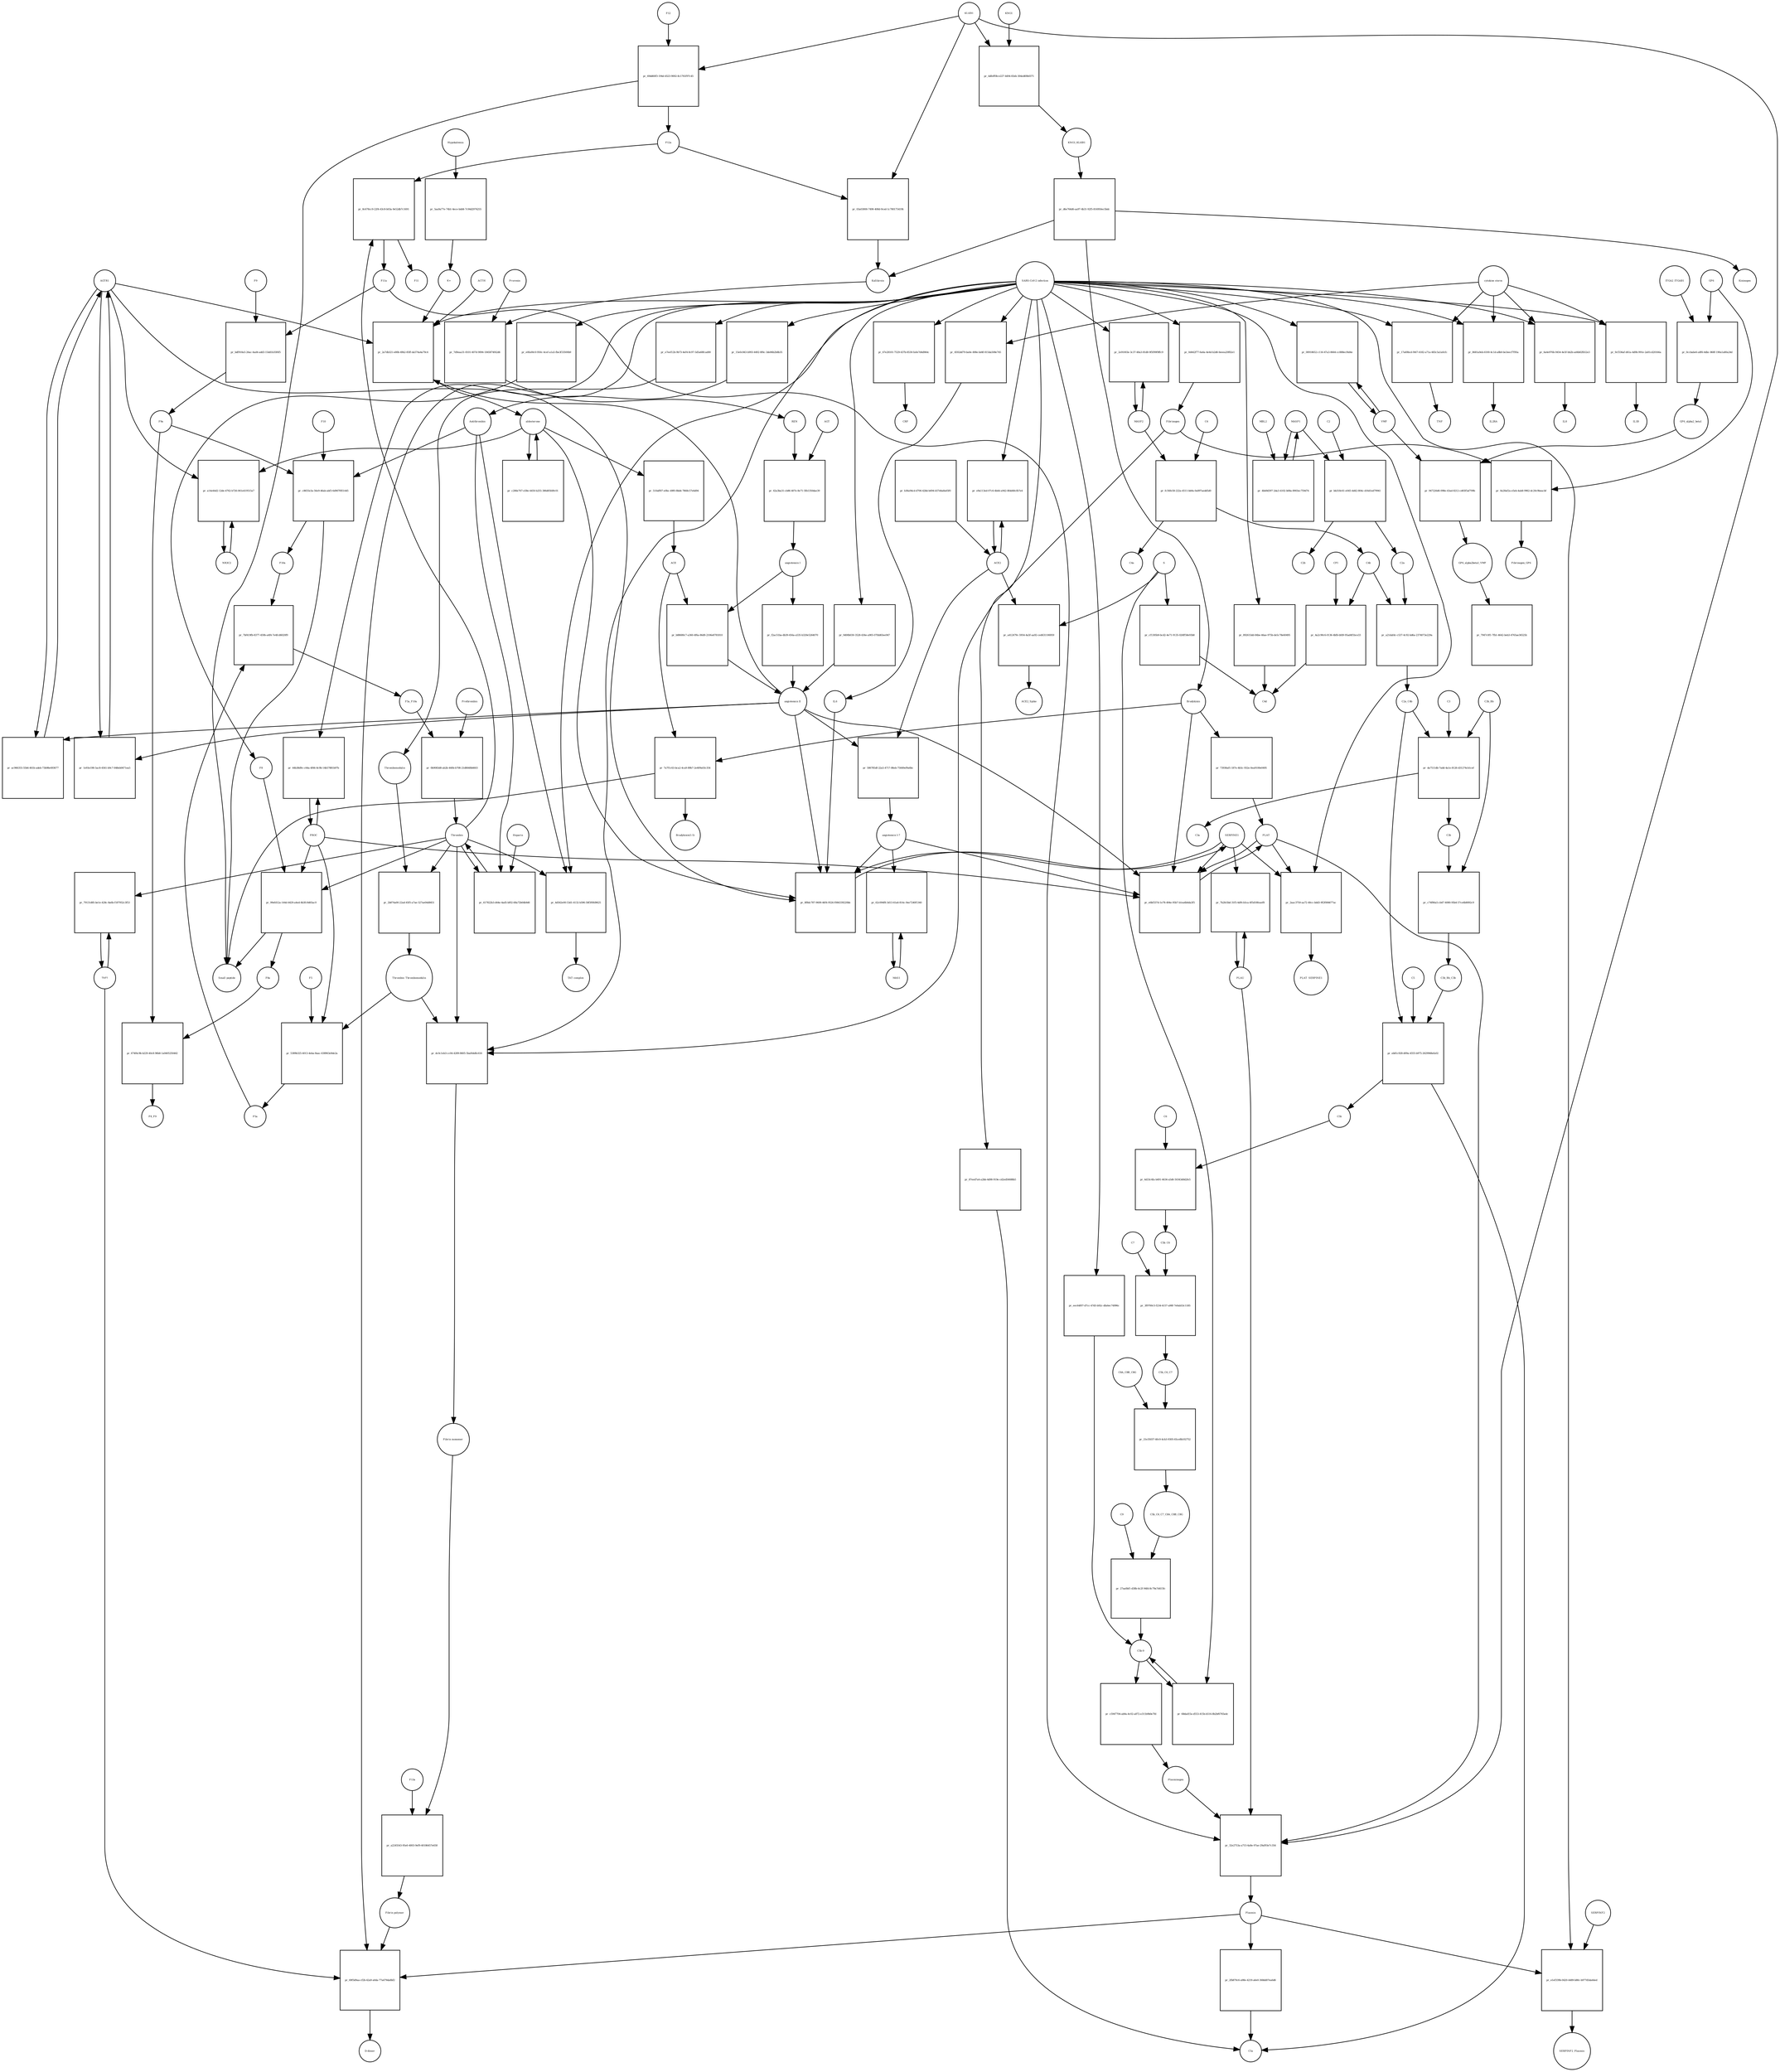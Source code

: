 strict digraph  {
F8 [annotation="urn_miriam_hgnc_3546|urn_miriam_taxonomy_9606", bipartite=0, cls=macromolecule, fontsize=4, label=F8, shape=circle];
"pr_99efd12a-144d-4429-a4ed-4b3fc9d65ac9" [annotation="", bipartite=1, cls=process, fontsize=4, label="pr_99efd12a-144d-4429-a4ed-4b3fc9d65ac9", shape=square];
"Small peptide" [annotation=urn_miriam_mesh_D010446, bipartite=0, cls=macromolecule, fontsize=4, label="Small peptide", shape=circle];
F8a [annotation="urn_miriam_hgnc.symbol_F8|urn_miriam_mesh_D015944|urn_miriam_taxonomy_9606", bipartite=0, cls=macromolecule, fontsize=4, label=F8a, shape=circle];
Thrombin [annotation="urn_miriam_hgnc_3535|urn_miriam_taxonomy_9606", bipartite=0, cls=macromolecule, fontsize=4, label=Thrombin, shape=circle];
PROC [annotation="urn_miriam_hgnc_9451|urn_miriam_taxonomy_9606", bipartite=0, cls=macromolecule, fontsize=4, label=PROC, shape=circle];
AGTR1 [annotation=urn_miriam_hgnc_336, bipartite=0, cls=macromolecule, fontsize=4, label=AGTR1, shape=circle];
"pr_ac966355-55b6-461b-adeb-73b98e493677" [annotation="", bipartite=1, cls=process, fontsize=4, label="pr_ac966355-55b6-461b-adeb-73b98e493677", shape=square];
"angiotensin II" [annotation="urn_miriam_obo.chebi_CHEBI%3A2718|urn_miriam_taxonomy_9606", bipartite=0, cls="simple chemical", fontsize=4, label="angiotensin II", shape=circle];
NR3C2 [annotation="", bipartite=0, cls=macromolecule, fontsize=4, label=NR3C2, shape=circle];
"pr_a14e44d2-12de-4762-b726-061e419515a7" [annotation="", bipartite=1, cls=process, fontsize=4, label="pr_a14e44d2-12de-4762-b726-061e419515a7", shape=square];
aldosterone [annotation="urn_miriam_obo.chebi_CHEBI%3A27584", bipartite=0, cls="simple chemical", fontsize=4, label=aldosterone, shape=circle];
"pr_c286e767-e58e-4450-b255-386d05fd9c01" [annotation="", bipartite=1, cls=process, fontsize=4, label="pr_c286e767-e58e-4450-b255-386d05fd9c01", shape=square];
SERPINE1 [annotation="", bipartite=0, cls=macromolecule, fontsize=4, label=SERPINE1, shape=circle];
"pr_8f8dc787-9609-46f4-9526-f084339220bb" [annotation="", bipartite=1, cls=process, fontsize=4, label="pr_8f8dc787-9609-46f4-9526-f084339220bb", shape=square];
"angiotensin I-7" [annotation="urn_miriam_obo.chebi_CHEBI%3A55438|urn_miriam_taxonomy_9606", bipartite=0, cls="simple chemical", fontsize=4, label="angiotensin I-7", shape=circle];
IL6 [annotation="urn_miriam_hgnc_6018|urn_miriam_taxonomy_9606", bipartite=0, cls=macromolecule, fontsize=4, label=IL6, shape=circle];
"pr_2a7db321-e80b-49b2-85ff-da574a4a79c4" [annotation="", bipartite=1, cls=process, fontsize=4, label="pr_2a7db321-e80b-49b2-85ff-da574a4a79c4", shape=square];
"SARS-CoV-2 infection" [annotation="urn_miriam_taxonomy_2697049|urn_miriam_mesh_D012327", bipartite=0, cls=phenotype, fontsize=4, label="SARS-CoV-2 infection", shape=circle];
"K+" [annotation="urn_miriam_obo.chebi_CHEBI%3A29103", bipartite=0, cls="simple chemical", fontsize=4, label="K+", shape=circle];
ACTH [annotation=urn_miriam_hgnc_9201, bipartite=0, cls="simple chemical", fontsize=4, label=ACTH, shape=circle];
"pr_9d00b030-3528-436e-a905-07fdd65ee947" [annotation="", bipartite=1, cls=process, fontsize=4, label="pr_9d00b030-3528-436e-a905-07fdd65ee947", shape=square];
Bradykinin [annotation="urn_miriam_obo.chebi_CHEBI%3A3165|urn_miriam_taxonomy_9606", bipartite=0, cls=macromolecule, fontsize=4, label=Bradykinin, shape=circle];
"pr_7a7f1c63-bca2-4ca9-89b7-2e409a03c354" [annotation="", bipartite=1, cls=process, fontsize=4, label="pr_7a7f1c63-bca2-4ca9-89b7-2e409a03c354", shape=square];
"Bradykinin(1-5)" [annotation="urn_miriam_mesh_C079000|urn_miriam_taxonomy_9606", bipartite=0, cls=macromolecule, fontsize=4, label="Bradykinin(1-5)", shape=circle];
ACE [annotation="urn_miriam_hgnc_2707|urn_miriam_taxonomy_9606", bipartite=0, cls=macromolecule, fontsize=4, label=ACE, shape=circle];
"pr_73936af1-187e-4b5c-932e-0ea9100e0495" [annotation="", bipartite=1, cls=process, fontsize=4, label="pr_73936af1-187e-4b5c-932e-0ea9100e0495", shape=square];
PLAT [annotation="urn_miriam_hgnc_9051|urn_miriam_taxonomy_9606", bipartite=0, cls=macromolecule, fontsize=4, label=PLAT, shape=circle];
"pr_1e93e198-5ac8-4561-b9c7-848eb0471ea5" [annotation="", bipartite=1, cls=process, fontsize=4, label="pr_1e93e198-5ac8-4561-b9c7-848eb0471ea5", shape=square];
MAS1 [annotation="", bipartite=0, cls=macromolecule, fontsize=4, label=MAS1, shape=circle];
"pr_62c094f8-3d13-41a6-814c-9ee7240f1340" [annotation="", bipartite=1, cls=process, fontsize=4, label="pr_62c094f8-3d13-41a6-814c-9ee7240f1340", shape=square];
Fibrinogen [annotation="urn_miriam_pubmed_19296670|urn_miriam_obo.go_GO%3A0005577|urn_miriam_hgnc_3661|urn_miriam_hgnc_3662|urn_miriam_hgnc_3694|urn_miriam_taxonomy_9606", bipartite=0, cls=complex, fontsize=4, label=Fibrinogen, shape=circle];
"pr_0a28af2a-e5eb-4ab8-9962-dc20c9beacbf" [annotation="", bipartite=1, cls=process, fontsize=4, label="pr_0a28af2a-e5eb-4ab8-9962-dc20c9beacbf", shape=square];
GP6 [annotation="urn_miriam_hgnc_HGNC%3A14388|urn_miriam_taxonomy_9606", bipartite=0, cls=macromolecule, fontsize=4, label=GP6, shape=circle];
Fibrinogen_GP6 [annotation="urn_miriam_pubmed_19296670|urn_miriam_obo.go_GO%3A0005577|urn_miriam_hgnc_HGNC%3A14388|urn_miriam_taxonomy_9606", bipartite=0, cls=complex, fontsize=4, label=Fibrinogen_GP6, shape=circle];
GP6_alpha2_beta1 [annotation="urn_miriam_pubmed_25051961|urn_miriam_taxonomy_10090|urn_miriam_hgnc_14338|urn_miriam_hgnc_6137|urn_miriam_hgnc_6153", bipartite=0, cls=complex, fontsize=4, label=GP6_alpha2_beta1, shape=circle];
"pr_947226d6-098e-43ad-8212-cd65f5af709b" [annotation="", bipartite=1, cls=process, fontsize=4, label="pr_947226d6-098e-43ad-8212-cd65f5af709b", shape=square];
VWF [annotation="urn_miriam_hgnc_12726|urn_miriam_taxonomy_9606", bipartite=0, cls=macromolecule, fontsize=4, label=VWF, shape=circle];
GP6_alpha2beta1_VWF [annotation="urn_miriam_pubmed_25051961|urn_miriam_taxonomy_10090|urn_miriam_hgnc_14338|urn_miriam_hgnc_6137|urn_miriam_hgnc_6153|urn_miriam_hgnc_12726", bipartite=0, cls=complex, fontsize=4, label=GP6_alpha2beta1_VWF, shape=circle];
"pr_0ccbabe6-a8f6-4dbc-868f-190a1a80a24d" [annotation="", bipartite=1, cls=process, fontsize=4, label="pr_0ccbabe6-a8f6-4dbc-868f-190a1a80a24d", shape=square];
ITGA2_ITGAB1 [annotation="urn_miriam_intact_EBI-16428357|urn_miriam_hgnc_6137|urn_miriam_hgnc_6153|urn_miriam_taxonomy_9606", bipartite=0, cls=complex, fontsize=4, label=ITGA2_ITGAB1, shape=circle];
"pr_7947c0f1-7fb1-4642-beb3-4765ae36525b" [annotation="", bipartite=1, cls="omitted process", fontsize=4, label="pr_7947c0f1-7fb1-4642-beb3-4765ae36525b", shape=square];
"Fibrin polymer" [annotation="urn_miriam_mesh_C465961|urn_miriam_taxonomy_9606", bipartite=0, cls=macromolecule, fontsize=4, label="Fibrin polymer", shape=circle];
"pr_69f5d9aa-cf2b-42a9-a0da-77a479da8bf2" [annotation="", bipartite=1, cls=process, fontsize=4, label="pr_69f5d9aa-cf2b-42a9-a0da-77a479da8bf2", shape=square];
"D-dimer" [annotation="urn_miriam_pubmed_19008457|urn_miriam_mesh_C036309|urn_miriam_taxonomy_9606", bipartite=0, cls=macromolecule, fontsize=4, label="D-dimer", shape=circle];
Plasmin [annotation="urn_miriam_hgnc.symbol_PLG|urn_miriam_mesh_D005341|urn_miriam_brenda_3.4.21.7|urn_miriam_taxonomy_9606", bipartite=0, cls=macromolecule, fontsize=4, label=Plasmin, shape=circle];
TAFI [annotation="urn_miriam_hgnc_1546|urn_miriam_taxonomy_9606", bipartite=0, cls=macromolecule, fontsize=4, label=TAFI, shape=circle];
"Fibrin monomer" [annotation="urn_miriam_mesh_C011468|urn_miriam_taxonomy_9606", bipartite=0, cls=macromolecule, fontsize=4, label="Fibrin monomer", shape=circle];
"pr_a2245543-95e0-4003-9ef9-40186457e658" [annotation="", bipartite=1, cls=process, fontsize=4, label="pr_a2245543-95e0-4003-9ef9-40186457e658", shape=square];
F13a [annotation="urn_miriam_hgnc.symbol_F13|urn_miriam_mesh_D026122|urn_miriam_brenda_2.3.2.13|urn_miriam_taxonomy_9606", bipartite=0, cls=macromolecule, fontsize=4, label=F13a, shape=circle];
"pr_17a69bcd-f467-4182-a71a-483c5a1a0cfc" [annotation="", bipartite=1, cls=process, fontsize=4, label="pr_17a69bcd-f467-4182-a71a-483c5a1a0cfc", shape=square];
TNF [annotation="urn_miriam_hgnc_11892|urn_miriam_taxonomy_9606", bipartite=0, cls=macromolecule, fontsize=4, label=TNF, shape=circle];
"cytokine storm" [annotation="urn_miriam_pubmed_2504360|urn_miriam_taxonomy_9606", bipartite=0, cls=phenotype, fontsize=4, label="cytokine storm", shape=circle];
"pr_2fb870c6-a98e-4219-a6e0-368dd07ea6d6" [annotation="", bipartite=1, cls=process, fontsize=4, label="pr_2fb870c6-a98e-4219-a6e0-368dd07ea6d6", shape=square];
C5a [annotation="urn_miriam_hgnc.symbol_C5|urn_miriam_mesh_D015936|urn_miriam_taxonomy_9606", bipartite=0, cls=macromolecule, fontsize=4, label=C5a, shape=circle];
"pr_c5947704-ab9a-4c02-a872-e311b9b0e7fd" [annotation="", bipartite=1, cls=process, fontsize=4, label="pr_c5947704-ab9a-4c02-a872-e311b9b0e7fd", shape=square];
Plasminogen [annotation="urn_miriam_hgnc_9071|urn_miriam_taxonomy_9606", bipartite=0, cls=macromolecule, fontsize=4, label=Plasminogen, shape=circle];
"C5b-9" [annotation="urn_miriam_obo.go_GO%3A0005579|urn_miriam_mesh_D015938|urn_miriam_mesh_D050776|urn_miriam_hgnc_1339|urn_miriam_hgnc_1346|urn_miriam_hgnc_1352|urn_miriam_hgnc_1353|urn_miriam_hgnc_1354|urn_miriam_hgnc_1358|urn_miriam_taxonomy_9606", bipartite=0, cls=complex, fontsize=4, label="C5b-9", shape=circle];
C2 [annotation="urn_miriam_hgnc_1248|urn_miriam_taxonomy_9606", bipartite=0, cls=macromolecule, fontsize=4, label=C2, shape=circle];
"pr_bb318c61-e045-4d42-804c-d16d1ed79941" [annotation="", bipartite=1, cls=process, fontsize=4, label="pr_bb318c61-e045-4d42-804c-d16d1ed79941", shape=square];
C2a [annotation="urn_miriam_hgnc.symbol_C2|urn_miriam_mesh_D050678|urn_miriam_taxonomy_9606", bipartite=0, cls=macromolecule, fontsize=4, label=C2a, shape=circle];
C2b [annotation="urn_miriam_hgnc.symbol_C2|urn_miriam_mesh_D050679|urn_miriam_taxonomy_9606", bipartite=0, cls=macromolecule, fontsize=4, label=C2b, shape=circle];
MASP1 [annotation="urn_miriam_hgnc_6901|urn_miriam_taxonomy_9606", bipartite=0, cls=macromolecule, fontsize=4, label=MASP1, shape=circle];
"pr_8681a9eb-6100-4c1d-a8b0-be3eecf7f95a" [annotation="", bipartite=1, cls=process, fontsize=4, label="pr_8681a9eb-6100-4c1d-a8b0-be3eecf7f95a", shape=square];
IL2RA [annotation="urn_miriam_hgnc_6008|urn_miriam_taxonomy_9606", bipartite=0, cls=macromolecule, fontsize=4, label=IL2RA, shape=circle];
"pr_6a4e976b-9454-4e5f-bb2b-ad4b82fb52e3" [annotation="", bipartite=1, cls=process, fontsize=4, label="pr_6a4e976b-9454-4e5f-bb2b-ad4b82fb52e3", shape=square];
IL8 [annotation="urn_miriam_hgnc_6025|urn_miriam_taxonomy_9606", bipartite=0, cls=macromolecule, fontsize=4, label=IL8, shape=circle];
"pr_87eed7a4-a2bb-4d98-919e-cd2ed56688b5" [annotation="", bipartite=1, cls=process, fontsize=4, label="pr_87eed7a4-a2bb-4d98-919e-cd2ed56688b5", shape=square];
"pr_4592dd79-ba0e-498e-bd4f-815da508e745" [annotation="", bipartite=1, cls=process, fontsize=4, label="pr_4592dd79-ba0e-498e-bd4f-815da508e745", shape=square];
"pr_9cf336af-d61a-4d9b-991e-2a81cd20166a" [annotation="", bipartite=1, cls=process, fontsize=4, label="pr_9cf336af-d61a-4d9b-991e-2a81cd20166a", shape=square];
IL1B [annotation="urn_miriam_hgnc_5992|urn_miriam_taxonomy_9606", bipartite=0, cls=macromolecule, fontsize=4, label=IL1B, shape=circle];
Prorenin [annotation="urn_miriam_hgnc_9958|urn_miriam_taxonomy_9606", bipartite=0, cls=macromolecule, fontsize=4, label=Prorenin, shape=circle];
"pr_7d9eaa31-8101-407d-9094-1845874f42d6" [annotation="", bipartite=1, cls=process, fontsize=4, label="pr_7d9eaa31-8101-407d-9094-1845874f42d6", shape=square];
REN [annotation="urn_miriam_hgnc.symbol_REN|urn_miriam_taxonomy_9606", bipartite=0, cls=macromolecule, fontsize=4, label=REN, shape=circle];
Kallikrein [annotation="urn_miriam_hgnc.symbol_KLKB1|urn_miriam_mesh_D020842|urn_miriam_brenda_3.4.21.34|urn_miriam_taxonomy_9606", bipartite=0, cls=macromolecule, fontsize=4, label=Kallikrein, shape=circle];
KLKB1 [annotation="urn_miriam_hgnc_6371|urn_miriam_taxonomy_9606", bipartite=0, cls=macromolecule, fontsize=4, label=KLKB1, shape=circle];
"pr_03a03000-7490-408d-9ced-1c780175419b" [annotation="", bipartite=1, cls=process, fontsize=4, label="pr_03a03000-7490-408d-9ced-1c780175419b", shape=square];
F12a [annotation="urn_miriam_hgnc.symbol_F12|urn_miriam_mesh_D015956|urn_miriam_brenda_3.4.21.38|urn_miriam_taxonomy_9606", bipartite=0, cls=macromolecule, fontsize=4, label=F12a, shape=circle];
"pr_e7eef12b-9b73-4ef4-8c97-5d5a68fcad00" [annotation="", bipartite=1, cls=process, fontsize=4, label="pr_e7eef12b-9b73-4ef4-8c97-5d5a68fcad00", shape=square];
Thrombomodulin [annotation="urn_miriam_hgnc_11784|urn_miriam_taxonomy_9606", bipartite=0, cls=macromolecule, fontsize=4, label=Thrombomodulin, shape=circle];
"pr_e1ef339b-0420-4489-b80c-b977d5da44ed" [annotation="", bipartite=1, cls=process, fontsize=4, label="pr_e1ef339b-0420-4489-b80c-b977d5da44ed", shape=square];
SERPINF2 [annotation="urn_miriam_hgnc_9075|urn_miriam_taxonomy_9606", bipartite=0, cls=macromolecule, fontsize=4, label=SERPINF2, shape=circle];
SERPINF2_Plasmin [annotation="urn_miriam_pubmed_2437112|urn_miriam_biogrid_314240|urn_miriam_hgnc_9075|urn_miriam_mesh_D005341|urn_miriam_taxonomy_9606", bipartite=0, cls=complex, fontsize=4, label=SERPINF2_Plasmin, shape=circle];
"pr_892615dd-84be-46ae-975b-de5c78e60495" [annotation="", bipartite=1, cls=process, fontsize=4, label="pr_892615dd-84be-46ae-975b-de5c78e60495", shape=square];
C4d [annotation="urn_miriam_hgnc.symbol_C4b|urn_miriam_mesh_C032261|urn_miriam_taxonomy_9606", bipartite=0, cls=macromolecule, fontsize=4, label=C4d, shape=circle];
"pr_eec64f07-d7cc-47d5-b92c-dfa6ec74996c" [annotation="", bipartite=1, cls=process, fontsize=4, label="pr_eec64f07-d7cc-47d5-b92c-dfa6ec74996c", shape=square];
"pr_44b38d9c-c64a-4f66-8c9b-14b57881b97b" [annotation="", bipartite=1, cls=process, fontsize=4, label="pr_44b38d9c-c64a-4f66-8c9b-14b57881b97b", shape=square];
"pr_00918652-c116-47a3-8664-cc888ecf4d4e" [annotation="", bipartite=1, cls=process, fontsize=4, label="pr_00918652-c116-47a3-8664-cc888ecf4d4e", shape=square];
"pr_67e28101-7529-437b-8530-fa0e7d4d964c" [annotation="", bipartite=1, cls=process, fontsize=4, label="pr_67e28101-7529-437b-8530-fa0e7d4d964c", shape=square];
CRP [annotation="urn_miriam_hgnc_2367|urn_miriam_taxonomy_9606", bipartite=0, cls=macromolecule, fontsize=4, label=CRP, shape=circle];
"pr_68dad15e-d553-415b-b516-8b2bf6765edc" [annotation="", bipartite=1, cls=process, fontsize=4, label="pr_68dad15e-d553-415b-b516-8b2bf6765edc", shape=square];
S [annotation="urn_miriam_uniprot_P0DTC2|urn_miriam_uniprot_P59594|urn_miriam_taxonomy_2697049", bipartite=0, cls=macromolecule, fontsize=4, label=S, shape=circle];
"pr_cf1305b9-bcd2-4e71-9135-026ff58e93b8" [annotation="", bipartite=1, cls=process, fontsize=4, label="pr_cf1305b9-bcd2-4e71-9135-026ff58e93b8", shape=square];
"pr_586785df-22a5-4717-86eb-75649ef9a6bc" [annotation="", bipartite=1, cls=process, fontsize=4, label="pr_586785df-22a5-4717-86eb-75649ef9a6bc", shape=square];
ACE2 [annotation="urn_miriam_hgnc_13557|urn_miriam_taxonomy_9606", bipartite=0, cls=macromolecule, fontsize=4, label=ACE2, shape=circle];
"pr_b36a94cd-d706-42bb-b694-b57d4a8a65f0" [annotation="", bipartite=1, cls=process, fontsize=4, label="pr_b36a94cd-d706-42bb-b694-b57d4a8a65f0", shape=square];
"pr_a412479c-5954-4a5f-aa92-ced631106959" [annotation="", bipartite=1, cls=process, fontsize=4, label="pr_a412479c-5954-4a5f-aa92-ced631106959", shape=square];
ACE2_Spike [annotation="urn_miriam_pdb_6CS2|urn_miriam_hgnc_13557|urn_miriam_uniprot_P0DTC2|urn_miriam_taxonomy_9606|urn_miriam_taxonomy_2697049", bipartite=0, cls=complex, fontsize=4, label=ACE2_Spike, shape=circle];
"pr_e9a113ed-07c6-4b44-a942-8fdd40cfb7e4" [annotation="", bipartite=1, cls=process, fontsize=4, label="pr_e9a113ed-07c6-4b44-a942-8fdd40cfb7e4", shape=square];
"pr_15e0c843-b993-4492-8f6c-3de86b2b8b35" [annotation="", bipartite=1, cls=process, fontsize=4, label="pr_15e0c843-b993-4492-8f6c-3de86b2b8b35", shape=square];
Antithrombin [annotation="urn_miriam_hgnc_775|urn_miriam_taxonomy_9606", bipartite=0, cls=macromolecule, fontsize=4, label=Antithrombin, shape=circle];
"pr_e0fa00c0-950c-4cef-a1a5-fbe3f33500b9" [annotation="", bipartite=1, cls=process, fontsize=4, label="pr_e0fa00c0-950c-4cef-a1a5-fbe3f33500b9", shape=square];
C4b [annotation="urn_miriam_hgnc_1324|urn_miriam_taxonomy_9606", bipartite=0, cls=macromolecule, fontsize=4, label=C4b, shape=circle];
"pr_4a2c90c6-0136-4bfb-bfd9-95ad4f1bce33" [annotation="", bipartite=1, cls=process, fontsize=4, label="pr_4a2c90c6-0136-4bfb-bfd9-95ad4f1bce33", shape=square];
CFI [annotation="urn_miriam_hgnc_2771|urn_miriam_taxonomy_9606", bipartite=0, cls=macromolecule, fontsize=4, label=CFI, shape=circle];
C3b [annotation="urn_miriam_hgnc.symbol_C3|urn_miriam_mesh_D003179|urn_miriam_taxonomy_9606", bipartite=0, cls=macromolecule, fontsize=4, label=C3b, shape=circle];
"pr_c74f86a5-cb47-4080-95b4-57ce4b8092c9" [annotation="", bipartite=1, cls=process, fontsize=4, label="pr_c74f86a5-cb47-4080-95b4-57ce4b8092c9", shape=square];
C3b_Bb [annotation="urn_miriam_pubmed_12440962|urn_miriam_brenda_3.4.21.47|urn_miriam_mesh_D051561|urn_miriam_mesh_D003179|urn_miriam_hgnc_1037|urn_miriam_taxonomy_9606", bipartite=0, cls=complex, fontsize=4, label=C3b_Bb, shape=circle];
C3b_Bb_C3b [annotation="urn_miriam_pubmed_12440962|urn_miriam_brenda_34.4.21.47|urn_miriam_mesh_D051566|urn_miriam_mesh_D003179|urn_miriam_hgnc_1037|urn_miriam_taxonomy_9606", bipartite=0, cls=complex, fontsize=4, label=C3b_Bb_C3b, shape=circle];
"pr_a21dafdc-c537-4c92-bd6a-2374073e229a" [annotation="", bipartite=1, cls=process, fontsize=4, label="pr_a21dafdc-c537-4c92-bd6a-2374073e229a", shape=square];
C2a_C4b [annotation="urn_miriam_mesh_D051574|urn_miriam_brenda_3.4.21.43|urn_miriam_mesh_D050678|urn_miriam_hgnc_1324|urn_miriam_taxonomy_9606", bipartite=0, cls=complex, fontsize=4, label=C2a_C4b, shape=circle];
C4 [annotation="urn_miriam_mesh_D00318|urn_miriam_taxonomy_9606", bipartite=0, cls=macromolecule, fontsize=4, label=C4, shape=circle];
"pr_fc56fe58-222a-4511-bb9a-0a897aedd5d0" [annotation="", bipartite=1, cls=process, fontsize=4, label="pr_fc56fe58-222a-4511-bb9a-0a897aedd5d0", shape=square];
C4a [annotation="urn_miriam_hgnc_1323|urn_miriam_taxonomy_9606", bipartite=0, cls=macromolecule, fontsize=4, label=C4a, shape=circle];
MASP2 [annotation="urn_miriam_hgnc_6902|urn_miriam_taxonomy_9606", bipartite=0, cls=macromolecule, fontsize=4, label=MASP2, shape=circle];
"pr_4bb9d397-2da3-4102-b08a-8903ec759d74" [annotation="", bipartite=1, cls=process, fontsize=4, label="pr_4bb9d397-2da3-4102-b08a-8903ec759d74", shape=square];
MBL2 [annotation="urn_miriam_hgnc_6902|urn_miriam_taxonomy_9606", bipartite=0, cls=macromolecule, fontsize=4, label=MBL2, shape=circle];
"pr_2e91003e-3c37-48a3-81d8-9f5f99f9ffc9" [annotation="", bipartite=1, cls=process, fontsize=4, label="pr_2e91003e-3c37-48a3-81d8-9f5f99f9ffc9", shape=square];
PLAU [annotation="urn_miriam_hgnc_9052|urn_miriam_taxonomy_9606", bipartite=0, cls=macromolecule, fontsize=4, label=PLAU, shape=circle];
"pr_7b2fe5bd-31f5-4df4-b5ca-6f5d18feaef8" [annotation="", bipartite=1, cls=process, fontsize=4, label="pr_7b2fe5bd-31f5-4df4-b5ca-6f5d18feaef8", shape=square];
C5b_C6_C7_C8A_C8B_C8G [annotation="urn_miriam_pubmed_28630159|urn_miriam_mesh_C042295|urn_miriam_mesh_D050776|urn_miriam_hgnc_1339|urn_miriam_hgnc_1352|urn_miriam_hgnc_1353|urn_miriam_hgnc_1354|urn_miriam_taxonomy_9606", bipartite=0, cls=complex, fontsize=4, label=C5b_C6_C7_C8A_C8B_C8G, shape=circle];
"pr_27aa0bf1-d38b-4c2f-94fd-8c79a7d415fc" [annotation="", bipartite=1, cls=process, fontsize=4, label="pr_27aa0bf1-d38b-4c2f-94fd-8c79a7d415fc", shape=square];
C9 [annotation="urn_miriam_hgnc_1358|urn_miriam_taxonomy_9606", bipartite=0, cls=macromolecule, fontsize=4, label=C9, shape=circle];
C5b_C6_C7 [annotation="urn_miriam_pubmed_28630159|urn_miriam_mesh_C037453|urn_miriam_mesh_D050776|urn_miriam_hgnc_1339|urn_miriam_hgnc_1346|urn_miriam_taxonomy_9606", bipartite=0, cls=complex, fontsize=4, label=C5b_C6_C7, shape=circle];
"pr_21e35037-40c0-4cb3-9305-65ce8b102752" [annotation="", bipartite=1, cls=process, fontsize=4, label="pr_21e35037-40c0-4cb3-9305-65ce8b102752", shape=square];
C8A_C8B_C8G [annotation="urn_miriam_mesh_D003185|urn_miriam_hgnc_1353|urn_miriam_hgnc_1352|urn_miriam_hgnc_1354|urn_miriam_taxonomy_9606", bipartite=0, cls=complex, fontsize=4, label=C8A_C8B_C8G, shape=circle];
C5b_C6 [annotation="urn_miriam_mesh_C050974|urn_miriam_mesh_D050776|urn_miriam_hgnc_1339|urn_miriam_taxonomy_9606", bipartite=0, cls=complex, fontsize=4, label=C5b_C6, shape=circle];
"pr_3f9700c5-f234-4157-a98f-7e0ab53c1185" [annotation="", bipartite=1, cls=process, fontsize=4, label="pr_3f9700c5-f234-4157-a98f-7e0ab53c1185", shape=square];
C7 [annotation="urn_miriam_hgnc_HGNC%3A1346|urn_miriam_taxonomy_9606", bipartite=0, cls=macromolecule, fontsize=4, label=C7, shape=circle];
C5b [annotation="urn_miriam_hgnc.symbol_C5|urn_miriam_mesh_D050776|urn_miriam_taxonomy_9606", bipartite=0, cls=macromolecule, fontsize=4, label=C5b, shape=circle];
"pr_4d33c4fa-b491-4634-a5d6-50343d0d2fe5" [annotation="", bipartite=1, cls=process, fontsize=4, label="pr_4d33c4fa-b491-4634-a5d6-50343d0d2fe5", shape=square];
C6 [annotation="urn_miriam_hgnc_1339|urn_miriam_taxonomy_9606", bipartite=0, cls=macromolecule, fontsize=4, label=C6, shape=circle];
C5 [annotation="urn_miriam_hgnc_1331|urn_miriam_taxonomy_9606", bipartite=0, cls=macromolecule, fontsize=4, label=C5, shape=circle];
"pr_eb81c928-d09a-4555-b975-2629968efa02" [annotation="", bipartite=1, cls=process, fontsize=4, label="pr_eb81c928-d09a-4555-b975-2629968efa02", shape=square];
C3 [annotation="urn_miriam_hgnc_1318|urn_miriam_taxonomy_9606", bipartite=0, cls=macromolecule, fontsize=4, label=C3, shape=circle];
"pr_da7511db-7add-4a1e-8126-d31274cb1cef" [annotation="", bipartite=1, cls=process, fontsize=4, label="pr_da7511db-7add-4a1e-8126-d31274cb1cef", shape=square];
C3a [annotation="urn_miriam_hgnc.symbol_C3|urn_miriam_mesh_D015926|urn_miriam_taxonomy_9606", bipartite=0, cls=macromolecule, fontsize=4, label=C3a, shape=circle];
"pr_2b874a00-22ad-45f5-a7ae-527ae04d8451" [annotation="", bipartite=1, cls=process, fontsize=4, label="pr_2b874a00-22ad-45f5-a7ae-527ae04d8451", shape=square];
Thrombin_Thrombomodulin [annotation="urn_miriam_pubmed_6282863|urn_miriam_taxonomy_9986|urn_miriam_biogrid_283352|urn_miriam_mesh_D013917|urn_miriam_hgnc_11784", bipartite=0, cls=complex, fontsize=4, label=Thrombin_Thrombomodulin, shape=circle];
"pr_dc0c1eb3-cc04-4289-8605-5baf44d0c616" [annotation="", bipartite=1, cls=process, fontsize=4, label="pr_dc0c1eb3-cc04-4289-8605-5baf44d0c616", shape=square];
KNG1_KLKB1 [annotation="urn_miriam_pubmed_17598838|urn_miriam_intact_EBI-10087151|urn_miriam_hgnc_6371|urn_miriam_hgnc_6383|urn_miriam_taxonomy_9606", bipartite=0, cls=complex, fontsize=4, label=KNG1_KLKB1, shape=circle];
"pr_d6e764d6-aa97-4b31-92f5-816950ec5bdc" [annotation="", bipartite=1, cls=process, fontsize=4, label="pr_d6e764d6-aa97-4b31-92f5-816950ec5bdc", shape=square];
Kininogen [annotation="urn_miriam_hgnc.symbol_KNG1|urn_miriam_mesh_D019679|urn_miriam_taxonomy_9606", bipartite=0, cls=macromolecule, fontsize=4, label=Kininogen, shape=circle];
"pr_0d442f77-6a6a-4e4d-b2d6-6eeea20f82e1" [annotation="", bipartite=1, cls=process, fontsize=4, label="pr_0d442f77-6a6a-4e4d-b2d6-6eeea20f82e1", shape=square];
"angiotensin I" [annotation="urn_miriam_obo.chebi_CHEBI%3A2718|urn_miriam_taxonomy_9606", bipartite=0, cls="simple chemical", fontsize=4, label="angiotensin I", shape=circle];
"pr_f2ac51ba-db39-456a-a535-b320e5264070" [annotation="", bipartite=1, cls=process, fontsize=4, label="pr_f2ac51ba-db39-456a-a535-b320e5264070", shape=square];
"pr_2aac3750-aa72-40cc-bdd3-9f2f084677ac" [annotation="", bipartite=1, cls=process, fontsize=4, label="pr_2aac3750-aa72-40cc-bdd3-9f2f084677ac", shape=square];
PLAT_SERPINE1 [annotation="urn_miriam_pubmed_22449964|urn_miriam_intact_EBI-7800882|urn_miriam_hgnc_9051|urn_miriam_hgnc_8593|urn_miriam_taxonomy_9606", bipartite=0, cls=complex, fontsize=4, label=PLAT_SERPINE1, shape=circle];
"pr_79131d85-be1e-428c-8a6b-f187952c3f53" [annotation="", bipartite=1, cls=process, fontsize=4, label="pr_79131d85-be1e-428c-8a6b-f187952c3f53", shape=square];
"pr_e6bf337d-1e78-494e-95b7-b1ea6b4da3f5" [annotation="", bipartite=1, cls=process, fontsize=4, label="pr_e6bf337d-1e78-494e-95b7-b1ea6b4da3f5", shape=square];
"pr_4d562e00-53d1-4132-b596-58f3f0fd9625" [annotation="", bipartite=1, cls=process, fontsize=4, label="pr_4d562e00-53d1-4132-b596-58f3f0fd9625", shape=square];
"TAT complex" [annotation="urn_miriam_pubmed_22930518|urn_miriam_mesh_C046193|urn_miriam_mesh_D013917|urn_miriam_hgnc_775|urn_miriam_taxonomy_9606", bipartite=0, cls=complex, fontsize=4, label="TAT complex", shape=circle];
"pr_32e2753a-a715-4a8e-97ae-29af93e7c354" [annotation="", bipartite=1, cls=process, fontsize=4, label="pr_32e2753a-a715-4a8e-97ae-29af93e7c354", shape=square];
F11a [annotation="urn_miriam_hgnc.symbol_F11|urn_miriam_mesh_D015945|urn_miriam_brenda_3.4.21.27|urn_miriam_taxonomy_9606", bipartite=0, cls=macromolecule, fontsize=4, label=F11a, shape=circle];
"pr_617822b3-d44e-4ad5-bf02-68a72b64b9d6" [annotation="", bipartite=1, cls=process, fontsize=4, label="pr_617822b3-d44e-4ad5-bf02-68a72b64b9d6", shape=square];
Heparin [annotation="urn_miriam_pubmed_708377|urn_miriam_obo.chebi_CHEBI%3A28304|urn_miriam_taxonomy_9606", bipartite=0, cls="simple chemical", fontsize=4, label=Heparin, shape=circle];
Prothrombin [annotation="urn_miriam_hgnc_3535|urn_miriam_taxonomy_9606", bipartite=0, cls=macromolecule, fontsize=4, label=Prothrombin, shape=circle];
"pr_0b9083d8-ab2b-440b-b708-21d8648b6603" [annotation="", bipartite=1, cls=process, fontsize=4, label="pr_0b9083d8-ab2b-440b-b708-21d8648b6603", shape=square];
F5a_F10a [annotation="urn_miriam_pubmed_2303476|urn_miriam_mesh_C022475|urn_miriam_mesh_D15943|urn_miriam_mesh_D015951|urn_miriam_taxonomy_9606", bipartite=0, cls=complex, fontsize=4, label=F5a_F10a, shape=circle];
F10a [annotation="urn_miriam_hgnc.symbol_F10|urn_miriam_mesh_D015951|urn_miriam_brenda_3.4.21.6|urn_miriam_taxonomy_9606", bipartite=0, cls=macromolecule, fontsize=4, label=F10a, shape=circle];
"pr_7bf419fb-8377-459b-a4f4-7e4fcd6020f9" [annotation="", bipartite=1, cls=process, fontsize=4, label="pr_7bf419fb-8377-459b-a4f4-7e4fcd6020f9", shape=square];
F5a [annotation="urn_miriam_hgnc.symbol_F5|urn_miriam_mesh_D015943|urn_miriam_taxonomy_9606", bipartite=0, cls=macromolecule, fontsize=4, label=F5a, shape=circle];
F5 [annotation="urn_miriam_hgnc_3541|urn_miriam_taxonomy_9606", bipartite=0, cls=macromolecule, fontsize=4, label=F5, shape=circle];
"pr_5389b325-4013-4eba-8aac-638963e9de2a" [annotation="", bipartite=1, cls=process, fontsize=4, label="pr_5389b325-4013-4eba-8aac-638963e9de2a", shape=square];
F9a [annotation="urn_miriam_hgnc.symbol_F9|urn_miriam_mesh_D015949|urn_miriam_taxonomy_9606", bipartite=0, cls=macromolecule, fontsize=4, label=F9a, shape=circle];
"pr_674f4c9b-b229-40c8-96b8-1a0405250462" [annotation="", bipartite=1, cls=process, fontsize=4, label="pr_674f4c9b-b229-40c8-96b8-1a0405250462", shape=square];
F8_F9 [annotation="urn_miriam_pubmed_22471307|urn_miriam_hgnc_3546|urn_miriam_hgnc_35531|urn_miriam_intact_EBI-11621595|urn_miriam_taxonomy_9606", bipartite=0, cls=complex, fontsize=4, label=F8_F9, shape=circle];
F9 [annotation="urn_miriam_hgnc_35531|urn_miriam_taxonomy_9606", bipartite=0, cls=macromolecule, fontsize=4, label=F9, shape=circle];
"pr_bdf918a5-26ac-4ad4-add3-15dd1b35f6f5" [annotation="", bipartite=1, cls=process, fontsize=4, label="pr_bdf918a5-26ac-4ad4-add3-15dd1b35f6f5", shape=square];
"pr_4dfeff0b-e227-4494-83eb-304ed69b0371" [annotation="", bipartite=1, cls=process, fontsize=4, label="pr_4dfeff0b-e227-4494-83eb-304ed69b0371", shape=square];
KNG1 [annotation="urn_miriam_hgnc.symbol_6383|urn_miriam_taxonomy_9606", bipartite=0, cls=macromolecule, fontsize=4, label=KNG1, shape=circle];
"pr_8c678cc9-22f4-43c8-b03a-9e52db7c1691" [annotation="", bipartite=1, cls=process, fontsize=4, label="pr_8c678cc9-22f4-43c8-b03a-9e52db7c1691", shape=square];
F11 [annotation="urn_miriam_hgnc_3529|urn_miriam_taxonomy_9606", bipartite=0, cls=macromolecule, fontsize=4, label=F11, shape=circle];
F12 [annotation="urn_miriam_hgnc_3530|urn_miriam_taxonomy_9606", bipartite=0, cls=macromolecule, fontsize=4, label=F12, shape=circle];
"pr_69dd60f3-194d-4523-9002-8c1761f97c45" [annotation="", bipartite=1, cls=process, fontsize=4, label="pr_69dd60f3-194d-4523-9002-8c1761f97c45", shape=square];
"pr_b88680c7-a360-4f6a-86d9-2106e8781810" [annotation="", bipartite=1, cls=process, fontsize=4, label="pr_b88680c7-a360-4f6a-86d9-2106e8781810", shape=square];
F10 [annotation="urn_miriam_hgnc_3528|urn_miriam_taxonomy_9606", bipartite=0, cls=macromolecule, fontsize=4, label=F10, shape=circle];
"pr_c8655e3a-56e9-46ab-abf3-6d967f851445" [annotation="", bipartite=1, cls=process, fontsize=4, label="pr_c8655e3a-56e9-46ab-abf3-6d967f851445", shape=square];
AGT [annotation="urn_miriam_hgnc_333|urn_miriam_taxonomy_9606", bipartite=0, cls=macromolecule, fontsize=4, label=AGT, shape=circle];
"pr_62a3ba31-cb86-407e-8e71-5fb1350dae39" [annotation="", bipartite=1, cls=process, fontsize=4, label="pr_62a3ba31-cb86-407e-8e71-5fb1350dae39", shape=square];
"pr_510aff87-e0bc-49f0-8bb4-7868c57e6d94" [annotation="", bipartite=1, cls=process, fontsize=4, label="pr_510aff87-e0bc-49f0-8bb4-7868c57e6d94", shape=square];
"pr_5aa9a77e-74b1-4ece-bdd4-7c94d2976255" [annotation="", bipartite=1, cls=process, fontsize=4, label="pr_5aa9a77e-74b1-4ece-bdd4-7c94d2976255", shape=square];
Hypokalemia [annotation="urn_miriam_mesh_D007008|urn_miriam_taxonomy_9606", bipartite=0, cls=phenotype, fontsize=4, label=Hypokalemia, shape=circle];
F8 -> "pr_99efd12a-144d-4429-a4ed-4b3fc9d65ac9"  [annotation="", interaction_type=consumption];
"pr_99efd12a-144d-4429-a4ed-4b3fc9d65ac9" -> "Small peptide"  [annotation="", interaction_type=production];
"pr_99efd12a-144d-4429-a4ed-4b3fc9d65ac9" -> F8a  [annotation="", interaction_type=production];
F8a -> "pr_674f4c9b-b229-40c8-96b8-1a0405250462"  [annotation="", interaction_type=consumption];
Thrombin -> "pr_99efd12a-144d-4429-a4ed-4b3fc9d65ac9"  [annotation="urn_miriam_pubmed_15746105|urn_miriam_taxonomy_9606", interaction_type=catalysis];
Thrombin -> "pr_2b874a00-22ad-45f5-a7ae-527ae04d8451"  [annotation="", interaction_type=consumption];
Thrombin -> "pr_dc0c1eb3-cc04-4289-8605-5baf44d0c616"  [annotation="urn_miriam_pubmed_6282863|urn_miriam_pubmed_28228446|urn_miriam_pubmed_2117226|urn_miriam_taxonomy_9606", interaction_type=catalysis];
Thrombin -> "pr_79131d85-be1e-428c-8a6b-f187952c3f53"  [annotation="urn_miriam_pubmed_23809134|urn_miriam_taxonomy_9823", interaction_type=catalysis];
Thrombin -> "pr_4d562e00-53d1-4132-b596-58f3f0fd9625"  [annotation="", interaction_type=consumption];
Thrombin -> "pr_617822b3-d44e-4ad5-bf02-68a72b64b9d6"  [annotation="", interaction_type=consumption];
Thrombin -> "pr_8c678cc9-22f4-43c8-b03a-9e52db7c1691"  [annotation="urn_miriam_pubmed_21304106|urn_miriam_pubmed_8631976|urn_miriam_taxonomy_9606", interaction_type=catalysis];
PROC -> "pr_99efd12a-144d-4429-a4ed-4b3fc9d65ac9"  [annotation="urn_miriam_pubmed_15746105|urn_miriam_taxonomy_9606", interaction_type=inhibition];
PROC -> "pr_44b38d9c-c64a-4f66-8c9b-14b57881b97b"  [annotation="", interaction_type=consumption];
PROC -> "pr_e6bf337d-1e78-494e-95b7-b1ea6b4da3f5"  [annotation="urn_miriam_pubmed_10373228|urn_miriam_pubmed_3124286|urn_miriam_taxonomy_9606|urn_miriam_pubmed_12091055|urn_miriam_pubmed_3096399", interaction_type=inhibition];
PROC -> "pr_5389b325-4013-4eba-8aac-638963e9de2a"  [annotation="urn_miriam_pubmed_6282863|urn_miriam_pubmed_6572921|urn_miriam_pubmed_2322551|urn_miriam_taxonomy_9606", interaction_type=inhibition];
AGTR1 -> "pr_ac966355-55b6-461b-adeb-73b98e493677"  [annotation="", interaction_type=consumption];
AGTR1 -> "pr_a14e44d2-12de-4762-b726-061e419515a7"  [annotation="urn_miriam_pubmed_21349712|urn_miriam_taxonomy_10116|urn_miriam_pubmed_7045029|urn_miriam_taxonomy_10090", interaction_type=catalysis];
AGTR1 -> "pr_8f8dc787-9609-46f4-9526-f084339220bb"  [annotation="urn_miriam_pubmed_2091055|urn_miriam_taxonomy_9606|urn_miriam_pubmed_8034668|urn_miriam_pubmed_20591974|urn_miriam_pubmed_11983698", interaction_type=catalysis];
AGTR1 -> "pr_2a7db321-e80b-49b2-85ff-da574a4a79c4"  [annotation="urn_miriam_pubmed_8404594|urn_miriam_taxonomy_9606|urn_miriam_pubmed_173529|urn_miriam_taxonomy_9615|urn_miriam_pubmed_32565254", interaction_type=catalysis];
AGTR1 -> "pr_1e93e198-5ac8-4561-b9c7-848eb0471ea5"  [annotation="", interaction_type=consumption];
"pr_ac966355-55b6-461b-adeb-73b98e493677" -> AGTR1  [annotation="", interaction_type=production];
"angiotensin II" -> "pr_ac966355-55b6-461b-adeb-73b98e493677"  [annotation="", interaction_type=stimulation];
"angiotensin II" -> "pr_8f8dc787-9609-46f4-9526-f084339220bb"  [annotation="urn_miriam_pubmed_2091055|urn_miriam_taxonomy_9606|urn_miriam_pubmed_8034668|urn_miriam_pubmed_20591974|urn_miriam_pubmed_11983698", interaction_type=catalysis];
"angiotensin II" -> "pr_2a7db321-e80b-49b2-85ff-da574a4a79c4"  [annotation="urn_miriam_pubmed_8404594|urn_miriam_taxonomy_9606|urn_miriam_pubmed_173529|urn_miriam_taxonomy_9615|urn_miriam_pubmed_32565254", interaction_type=catalysis];
"angiotensin II" -> "pr_1e93e198-5ac8-4561-b9c7-848eb0471ea5"  [annotation="urn_miriam_pubmed_8158359|urn_miriam_taxonomy_9606", interaction_type=stimulation];
"angiotensin II" -> "pr_586785df-22a5-4717-86eb-75649ef9a6bc"  [annotation="", interaction_type=consumption];
"angiotensin II" -> "pr_e6bf337d-1e78-494e-95b7-b1ea6b4da3f5"  [annotation="urn_miriam_pubmed_10373228|urn_miriam_pubmed_3124286|urn_miriam_taxonomy_9606|urn_miriam_pubmed_12091055|urn_miriam_pubmed_3096399", interaction_type=catalysis];
NR3C2 -> "pr_a14e44d2-12de-4762-b726-061e419515a7"  [annotation="", interaction_type=consumption];
"pr_a14e44d2-12de-4762-b726-061e419515a7" -> NR3C2  [annotation="", interaction_type=production];
aldosterone -> "pr_a14e44d2-12de-4762-b726-061e419515a7"  [annotation="urn_miriam_pubmed_21349712|urn_miriam_taxonomy_10116|urn_miriam_pubmed_7045029|urn_miriam_taxonomy_10090", interaction_type=stimulation];
aldosterone -> "pr_c286e767-e58e-4450-b255-386d05fd9c01"  [annotation="", interaction_type=consumption];
aldosterone -> "pr_8f8dc787-9609-46f4-9526-f084339220bb"  [annotation="urn_miriam_pubmed_2091055|urn_miriam_taxonomy_9606|urn_miriam_pubmed_8034668|urn_miriam_pubmed_20591974|urn_miriam_pubmed_11983698", interaction_type=catalysis];
aldosterone -> "pr_510aff87-e0bc-49f0-8bb4-7868c57e6d94"  [annotation="urn_miriam_pubmed_5932931|urn_miriam_taxonomy_10116", interaction_type=catalysis];
"pr_c286e767-e58e-4450-b255-386d05fd9c01" -> aldosterone  [annotation="", interaction_type=production];
SERPINE1 -> "pr_8f8dc787-9609-46f4-9526-f084339220bb"  [annotation="", interaction_type=consumption];
SERPINE1 -> "pr_7b2fe5bd-31f5-4df4-b5ca-6f5d18feaef8"  [annotation="urn_miriam_pubmed_21199867|urn_miriam_taxonomy_9606", interaction_type=inhibition];
SERPINE1 -> "pr_2aac3750-aa72-40cc-bdd3-9f2f084677ac"  [annotation="", interaction_type=consumption];
SERPINE1 -> "pr_e6bf337d-1e78-494e-95b7-b1ea6b4da3f5"  [annotation="urn_miriam_pubmed_10373228|urn_miriam_pubmed_3124286|urn_miriam_taxonomy_9606|urn_miriam_pubmed_12091055|urn_miriam_pubmed_3096399", interaction_type=inhibition];
"pr_8f8dc787-9609-46f4-9526-f084339220bb" -> SERPINE1  [annotation="", interaction_type=production];
"angiotensin I-7" -> "pr_8f8dc787-9609-46f4-9526-f084339220bb"  [annotation="urn_miriam_pubmed_2091055|urn_miriam_taxonomy_9606|urn_miriam_pubmed_8034668|urn_miriam_pubmed_20591974|urn_miriam_pubmed_11983698", interaction_type=inhibition];
"angiotensin I-7" -> "pr_62c094f8-3d13-41a6-814c-9ee7240f1340"  [annotation="urn_miriam_pubmed_18026570|urn_miriam_taxonomy_10090", interaction_type=stimulation];
"angiotensin I-7" -> "pr_e6bf337d-1e78-494e-95b7-b1ea6b4da3f5"  [annotation="urn_miriam_pubmed_10373228|urn_miriam_pubmed_3124286|urn_miriam_taxonomy_9606|urn_miriam_pubmed_12091055|urn_miriam_pubmed_3096399", interaction_type=inhibition];
IL6 -> "pr_8f8dc787-9609-46f4-9526-f084339220bb"  [annotation="urn_miriam_pubmed_2091055|urn_miriam_taxonomy_9606|urn_miriam_pubmed_8034668|urn_miriam_pubmed_20591974|urn_miriam_pubmed_11983698", interaction_type=catalysis];
"pr_2a7db321-e80b-49b2-85ff-da574a4a79c4" -> aldosterone  [annotation="", interaction_type=production];
"SARS-CoV-2 infection" -> "pr_2a7db321-e80b-49b2-85ff-da574a4a79c4"  [annotation="urn_miriam_pubmed_8404594|urn_miriam_taxonomy_9606|urn_miriam_pubmed_173529|urn_miriam_taxonomy_9615|urn_miriam_pubmed_32565254", interaction_type="necessary stimulation"];
"SARS-CoV-2 infection" -> "pr_9d00b030-3528-436e-a905-07fdd65ee947"  [annotation="urn_miriam_pubmed_32048163|urn_miriam_taxonomy_9606", interaction_type=catalysis];
"SARS-CoV-2 infection" -> "pr_69f5d9aa-cf2b-42a9-a0da-77a479da8bf2"  [annotation="urn_miriam_pubmed_29096812|urn_miriam_pubmed_10574983|urn_miriam_pubmed_32172226|urn_miriam_taxonomy_9606", interaction_type="necessary stimulation"];
"SARS-CoV-2 infection" -> "pr_17a69bcd-f467-4182-a71a-483c5a1a0cfc"  [annotation="urn_miriam_pubmed_32504360|urn_miriam_taxonomy_9606", interaction_type=stimulation];
"SARS-CoV-2 infection" -> "pr_8681a9eb-6100-4c1d-a8b0-be3eecf7f95a"  [annotation="urn_miriam_pubmed_32286245|urn_miriam_taxonomy_9606", interaction_type=stimulation];
"SARS-CoV-2 infection" -> "pr_6a4e976b-9454-4e5f-bb2b-ad4b82fb52e3"  [annotation="urn_miriam_pubmed_32286245|urn_miriam_taxonomy_9606", interaction_type=stimulation];
"SARS-CoV-2 infection" -> "pr_87eed7a4-a2bb-4d98-919e-cd2ed56688b5"  [annotation="urn_miriam_pmc_PMC7260598|urn_miriam_taxonomy_9606", interaction_type="necessary stimulation"];
"SARS-CoV-2 infection" -> "pr_4592dd79-ba0e-498e-bd4f-815da508e745"  [annotation="urn_miriam_pubmed_32286245|urn_miriam_taxonomy_9606", interaction_type=stimulation];
"SARS-CoV-2 infection" -> "pr_9cf336af-d61a-4d9b-991e-2a81cd20166a"  [annotation="urn_miriam_pubmed_32359396|urn_miriam_taxonomy_9606", interaction_type=stimulation];
"SARS-CoV-2 infection" -> "pr_e7eef12b-9b73-4ef4-8c97-5d5a68fcad00"  [annotation="urn_miriam_doi_10.1101%2F2020.04.25.20077842|urn_miriam_taxonomy_9606", interaction_type="necessary stimulation"];
"SARS-CoV-2 infection" -> "pr_e1ef339b-0420-4489-b80c-b977d5da44ed"  [annotation="urn_miriam_pubmed_2437112|urn_miriam_doi_10.1101%2F2020.04.25.20077842|urn_miriam_taxonomy_9606", interaction_type=stimulation];
"SARS-CoV-2 infection" -> "pr_892615dd-84be-46ae-975b-de5c78e60495"  [annotation="urn_miriam_pubmed_32299776|urn_miriam_taxonomy_9606", interaction_type=stimulation];
"SARS-CoV-2 infection" -> "pr_eec64f07-d7cc-47d5-b92c-dfa6ec74996c"  [annotation="urn_miriam_pmc_PMC7260598|urn_miriam_taxonomy_9606", interaction_type="necessary stimulation"];
"SARS-CoV-2 infection" -> "pr_44b38d9c-c64a-4f66-8c9b-14b57881b97b"  [annotation="urn_miriam_pubmed_32302438|urn_miriam_taxonomy_9606", interaction_type="necessary stimulation"];
"SARS-CoV-2 infection" -> "pr_00918652-c116-47a3-8664-cc888ecf4d4e"  [annotation="urn_miriam_pubmed_32367170|urn_miriam_taxonomy_9606", interaction_type="necessary stimulation"];
"SARS-CoV-2 infection" -> "pr_67e28101-7529-437b-8530-fa0e7d4d964c"  [annotation="urn_miriam_pubmed_32171076|urn_miriam_taxonomy_9606", interaction_type="necessary stimulation"];
"SARS-CoV-2 infection" -> "pr_e9a113ed-07c6-4b44-a942-8fdd40cfb7e4"  [annotation="urn_miriam_pubmed_16008552|urn_miriam_taxonomy_9606", interaction_type=inhibition];
"SARS-CoV-2 infection" -> "pr_15e0c843-b993-4492-8f6c-3de86b2b8b35"  [annotation="urn_miriam_pubmed_32302438|urn_miriam_taxonomy_9606", interaction_type=inhibition];
"SARS-CoV-2 infection" -> "pr_e0fa00c0-950c-4cef-a1a5-fbe3f33500b9"  [annotation="urn_miriam_pubmed_32367170|urn_miriam_taxonomy_9606", interaction_type="necessary stimulation"];
"SARS-CoV-2 infection" -> "pr_2e91003e-3c37-48a3-81d8-9f5f99f9ffc9"  [annotation="urn_miriam_pubmed_11290788|urn_miriam_pubmed_32299776|urn_miriam_taxonomy_9606", interaction_type=stimulation];
"SARS-CoV-2 infection" -> "pr_dc0c1eb3-cc04-4289-8605-5baf44d0c616"  [annotation="urn_miriam_pubmed_6282863|urn_miriam_pubmed_28228446|urn_miriam_pubmed_2117226|urn_miriam_taxonomy_9606", interaction_type="necessary stimulation"];
"SARS-CoV-2 infection" -> "pr_0d442f77-6a6a-4e4d-b2d6-6eeea20f82e1"  [annotation="urn_miriam_pubmed_32172226|urn_miriam_taxonomy_9606", interaction_type="necessary stimulation"];
"SARS-CoV-2 infection" -> "pr_2aac3750-aa72-40cc-bdd3-9f2f084677ac"  [annotation="urn_miriam_pubmed_22449964|urn_miriam_doi_10.1101%2F2020.04.25.20077842|urn_miriam_taxonomy_9606", interaction_type="necessary stimulation"];
"SARS-CoV-2 infection" -> "pr_4d562e00-53d1-4132-b596-58f3f0fd9625"  [annotation="urn_miriam_pubmed_8136018|urn_miriam_doi_10.1101%2F2020.04.25.20077842|urn_miriam_taxonomy_9606", interaction_type="necessary stimulation"];
"K+" -> "pr_2a7db321-e80b-49b2-85ff-da574a4a79c4"  [annotation="urn_miriam_pubmed_8404594|urn_miriam_taxonomy_9606|urn_miriam_pubmed_173529|urn_miriam_taxonomy_9615|urn_miriam_pubmed_32565254", interaction_type=catalysis];
ACTH -> "pr_2a7db321-e80b-49b2-85ff-da574a4a79c4"  [annotation="urn_miriam_pubmed_8404594|urn_miriam_taxonomy_9606|urn_miriam_pubmed_173529|urn_miriam_taxonomy_9615|urn_miriam_pubmed_32565254", interaction_type=catalysis];
"pr_9d00b030-3528-436e-a905-07fdd65ee947" -> "angiotensin II"  [annotation="", interaction_type=production];
Bradykinin -> "pr_7a7f1c63-bca2-4ca9-89b7-2e409a03c354"  [annotation="", interaction_type=consumption];
Bradykinin -> "pr_73936af1-187e-4b5c-932e-0ea9100e0495"  [annotation="urn_miriam_pubmed_9066005|urn_miriam_taxonomy_9606", interaction_type=stimulation];
Bradykinin -> "pr_e6bf337d-1e78-494e-95b7-b1ea6b4da3f5"  [annotation="urn_miriam_pubmed_10373228|urn_miriam_pubmed_3124286|urn_miriam_taxonomy_9606|urn_miriam_pubmed_12091055|urn_miriam_pubmed_3096399", interaction_type=catalysis];
"pr_7a7f1c63-bca2-4ca9-89b7-2e409a03c354" -> "Bradykinin(1-5)"  [annotation="", interaction_type=production];
"pr_7a7f1c63-bca2-4ca9-89b7-2e409a03c354" -> "Small peptide"  [annotation="", interaction_type=production];
ACE -> "pr_7a7f1c63-bca2-4ca9-89b7-2e409a03c354"  [annotation="urn_miriam_taxonomy_9606|urn_miriam_pubmed_10969042", interaction_type=catalysis];
ACE -> "pr_b88680c7-a360-4f6a-86d9-2106e8781810"  [annotation="urn_miriam_taxonomy_9606|urn_miriam_pubmed_190881|urn_miriam_pubmed_10969042", interaction_type=catalysis];
"pr_73936af1-187e-4b5c-932e-0ea9100e0495" -> PLAT  [annotation="", interaction_type=production];
PLAT -> "pr_2aac3750-aa72-40cc-bdd3-9f2f084677ac"  [annotation="", interaction_type=consumption];
PLAT -> "pr_e6bf337d-1e78-494e-95b7-b1ea6b4da3f5"  [annotation="", interaction_type=consumption];
PLAT -> "pr_32e2753a-a715-4a8e-97ae-29af93e7c354"  [annotation="urn_miriam_pubmed_89876|urn_miriam_taxonomy_9606|urn_miriam_pubmed_3850647|urn_miriam_pubmed_2966802|urn_miriam_pubmed_6539333", interaction_type=catalysis];
"pr_1e93e198-5ac8-4561-b9c7-848eb0471ea5" -> AGTR1  [annotation="", interaction_type=production];
MAS1 -> "pr_62c094f8-3d13-41a6-814c-9ee7240f1340"  [annotation="", interaction_type=consumption];
"pr_62c094f8-3d13-41a6-814c-9ee7240f1340" -> MAS1  [annotation="", interaction_type=production];
Fibrinogen -> "pr_0a28af2a-e5eb-4ab8-9962-dc20c9beacbf"  [annotation="", interaction_type=consumption];
Fibrinogen -> "pr_dc0c1eb3-cc04-4289-8605-5baf44d0c616"  [annotation="", interaction_type=consumption];
"pr_0a28af2a-e5eb-4ab8-9962-dc20c9beacbf" -> Fibrinogen_GP6  [annotation="", interaction_type=production];
GP6 -> "pr_0a28af2a-e5eb-4ab8-9962-dc20c9beacbf"  [annotation="", interaction_type=consumption];
GP6 -> "pr_0ccbabe6-a8f6-4dbc-868f-190a1a80a24d"  [annotation="", interaction_type=consumption];
GP6_alpha2_beta1 -> "pr_947226d6-098e-43ad-8212-cd65f5af709b"  [annotation="", interaction_type=consumption];
"pr_947226d6-098e-43ad-8212-cd65f5af709b" -> GP6_alpha2beta1_VWF  [annotation="", interaction_type=production];
VWF -> "pr_947226d6-098e-43ad-8212-cd65f5af709b"  [annotation="", interaction_type=consumption];
VWF -> "pr_00918652-c116-47a3-8664-cc888ecf4d4e"  [annotation="", interaction_type=consumption];
GP6_alpha2beta1_VWF -> "pr_7947c0f1-7fb1-4642-beb3-4765ae36525b"  [annotation="", interaction_type=consumption];
"pr_0ccbabe6-a8f6-4dbc-868f-190a1a80a24d" -> GP6_alpha2_beta1  [annotation="", interaction_type=production];
ITGA2_ITGAB1 -> "pr_0ccbabe6-a8f6-4dbc-868f-190a1a80a24d"  [annotation="", interaction_type=consumption];
"Fibrin polymer" -> "pr_69f5d9aa-cf2b-42a9-a0da-77a479da8bf2"  [annotation="", interaction_type=consumption];
"pr_69f5d9aa-cf2b-42a9-a0da-77a479da8bf2" -> "D-dimer"  [annotation="", interaction_type=production];
Plasmin -> "pr_69f5d9aa-cf2b-42a9-a0da-77a479da8bf2"  [annotation="urn_miriam_pubmed_29096812|urn_miriam_pubmed_10574983|urn_miriam_pubmed_32172226|urn_miriam_taxonomy_9606", interaction_type=catalysis];
Plasmin -> "pr_2fb870c6-a98e-4219-a6e0-368dd07ea6d6"  [annotation="urn_miriam_pubmed_27077125|urn_miriam_taxonomy_10090", interaction_type="necessary stimulation"];
Plasmin -> "pr_e1ef339b-0420-4489-b80c-b977d5da44ed"  [annotation="", interaction_type=consumption];
TAFI -> "pr_69f5d9aa-cf2b-42a9-a0da-77a479da8bf2"  [annotation="urn_miriam_pubmed_29096812|urn_miriam_pubmed_10574983|urn_miriam_pubmed_32172226|urn_miriam_taxonomy_9606", interaction_type=catalysis];
TAFI -> "pr_79131d85-be1e-428c-8a6b-f187952c3f53"  [annotation="", interaction_type=consumption];
"Fibrin monomer" -> "pr_a2245543-95e0-4003-9ef9-40186457e658"  [annotation="", interaction_type=consumption];
"pr_a2245543-95e0-4003-9ef9-40186457e658" -> "Fibrin polymer"  [annotation="", interaction_type=production];
F13a -> "pr_a2245543-95e0-4003-9ef9-40186457e658"  [annotation="urn_miriam_pubmed_29096812|urn_miriam_pubmed_7577232|urn_miriam_taxonomy_9606", interaction_type=catalysis];
"pr_17a69bcd-f467-4182-a71a-483c5a1a0cfc" -> TNF  [annotation="", interaction_type=production];
"cytokine storm" -> "pr_17a69bcd-f467-4182-a71a-483c5a1a0cfc"  [annotation="urn_miriam_pubmed_32504360|urn_miriam_taxonomy_9606", interaction_type=stimulation];
"cytokine storm" -> "pr_8681a9eb-6100-4c1d-a8b0-be3eecf7f95a"  [annotation="urn_miriam_pubmed_32286245|urn_miriam_taxonomy_9606", interaction_type=stimulation];
"cytokine storm" -> "pr_6a4e976b-9454-4e5f-bb2b-ad4b82fb52e3"  [annotation="urn_miriam_pubmed_32286245|urn_miriam_taxonomy_9606", interaction_type=stimulation];
"cytokine storm" -> "pr_4592dd79-ba0e-498e-bd4f-815da508e745"  [annotation="urn_miriam_pubmed_32286245|urn_miriam_taxonomy_9606", interaction_type=stimulation];
"cytokine storm" -> "pr_9cf336af-d61a-4d9b-991e-2a81cd20166a"  [annotation="urn_miriam_pubmed_32359396|urn_miriam_taxonomy_9606", interaction_type=stimulation];
"pr_2fb870c6-a98e-4219-a6e0-368dd07ea6d6" -> C5a  [annotation="", interaction_type=production];
"pr_c5947704-ab9a-4c02-a872-e311b9b0e7fd" -> Plasminogen  [annotation="", interaction_type=production];
Plasminogen -> "pr_32e2753a-a715-4a8e-97ae-29af93e7c354"  [annotation="", interaction_type=consumption];
"C5b-9" -> "pr_c5947704-ab9a-4c02-a872-e311b9b0e7fd"  [annotation="urn_miriam_pubmed_9012652|urn_miriam_taxonomy_9606", interaction_type=stimulation];
"C5b-9" -> "pr_68dad15e-d553-415b-b516-8b2bf6765edc"  [annotation="", interaction_type=consumption];
C2 -> "pr_bb318c61-e045-4d42-804c-d16d1ed79941"  [annotation="", interaction_type=consumption];
"pr_bb318c61-e045-4d42-804c-d16d1ed79941" -> C2a  [annotation="", interaction_type=production];
"pr_bb318c61-e045-4d42-804c-d16d1ed79941" -> C2b  [annotation="", interaction_type=production];
C2a -> "pr_a21dafdc-c537-4c92-bd6a-2374073e229a"  [annotation="", interaction_type=consumption];
MASP1 -> "pr_bb318c61-e045-4d42-804c-d16d1ed79941"  [annotation="urn_miriam_pubmed_10946292|urn_miriam_taxonomy_9606", interaction_type=catalysis];
MASP1 -> "pr_4bb9d397-2da3-4102-b08a-8903ec759d74"  [annotation="", interaction_type=consumption];
"pr_8681a9eb-6100-4c1d-a8b0-be3eecf7f95a" -> IL2RA  [annotation="", interaction_type=production];
"pr_6a4e976b-9454-4e5f-bb2b-ad4b82fb52e3" -> IL8  [annotation="", interaction_type=production];
"pr_87eed7a4-a2bb-4d98-919e-cd2ed56688b5" -> C5a  [annotation="", interaction_type=production];
"pr_4592dd79-ba0e-498e-bd4f-815da508e745" -> IL6  [annotation="", interaction_type=production];
"pr_9cf336af-d61a-4d9b-991e-2a81cd20166a" -> IL1B  [annotation="", interaction_type=production];
Prorenin -> "pr_7d9eaa31-8101-407d-9094-1845874f42d6"  [annotation="", interaction_type=consumption];
"pr_7d9eaa31-8101-407d-9094-1845874f42d6" -> REN  [annotation="", interaction_type=production];
REN -> "pr_62a3ba31-cb86-407e-8e71-5fb1350dae39"  [annotation="urn_miriam_pubmed_10585461|urn_miriam_pubmed_30934934|urn_miriam_pubmed_6172448|urn_miriam_taxonomy_9606", interaction_type=catalysis];
Kallikrein -> "pr_7d9eaa31-8101-407d-9094-1845874f42d6"  [annotation="urn_miriam_pubmed_692685|urn_miriam_taxonomy_9606", interaction_type=catalysis];
KLKB1 -> "pr_03a03000-7490-408d-9ced-1c780175419b"  [annotation="", interaction_type=consumption];
KLKB1 -> "pr_32e2753a-a715-4a8e-97ae-29af93e7c354"  [annotation="urn_miriam_pubmed_89876|urn_miriam_taxonomy_9606|urn_miriam_pubmed_3850647|urn_miriam_pubmed_2966802|urn_miriam_pubmed_6539333", interaction_type=catalysis];
KLKB1 -> "pr_4dfeff0b-e227-4494-83eb-304ed69b0371"  [annotation="", interaction_type=consumption];
KLKB1 -> "pr_69dd60f3-194d-4523-9002-8c1761f97c45"  [annotation="urn_miriam_pubmed_7391081|urn_miriam_taxonomy_9606|urn_miriam_pubmed_864009", interaction_type=catalysis];
"pr_03a03000-7490-408d-9ced-1c780175419b" -> Kallikrein  [annotation="", interaction_type=production];
F12a -> "pr_03a03000-7490-408d-9ced-1c780175419b"  [annotation="urn_miriam_pubmed_21304106|urn_miriam_taxonomy_9606", interaction_type=catalysis];
F12a -> "pr_8c678cc9-22f4-43c8-b03a-9e52db7c1691"  [annotation="", interaction_type=consumption];
"pr_e7eef12b-9b73-4ef4-8c97-5d5a68fcad00" -> Thrombomodulin  [annotation="", interaction_type=production];
Thrombomodulin -> "pr_2b874a00-22ad-45f5-a7ae-527ae04d8451"  [annotation="", interaction_type=consumption];
"pr_e1ef339b-0420-4489-b80c-b977d5da44ed" -> SERPINF2_Plasmin  [annotation="", interaction_type=production];
SERPINF2 -> "pr_e1ef339b-0420-4489-b80c-b977d5da44ed"  [annotation="", interaction_type=consumption];
"pr_892615dd-84be-46ae-975b-de5c78e60495" -> C4d  [annotation="", interaction_type=production];
"pr_eec64f07-d7cc-47d5-b92c-dfa6ec74996c" -> "C5b-9"  [annotation="", interaction_type=production];
"pr_44b38d9c-c64a-4f66-8c9b-14b57881b97b" -> PROC  [annotation="", interaction_type=production];
"pr_00918652-c116-47a3-8664-cc888ecf4d4e" -> VWF  [annotation="", interaction_type=production];
"pr_67e28101-7529-437b-8530-fa0e7d4d964c" -> CRP  [annotation="", interaction_type=production];
"pr_68dad15e-d553-415b-b516-8b2bf6765edc" -> "C5b-9"  [annotation="", interaction_type=production];
S -> "pr_68dad15e-d553-415b-b516-8b2bf6765edc"  [annotation="", interaction_type=consumption];
S -> "pr_cf1305b9-bcd2-4e71-9135-026ff58e93b8"  [annotation="", interaction_type=consumption];
S -> "pr_a412479c-5954-4a5f-aa92-ced631106959"  [annotation="", interaction_type=consumption];
"pr_cf1305b9-bcd2-4e71-9135-026ff58e93b8" -> C4d  [annotation="", interaction_type=production];
"pr_586785df-22a5-4717-86eb-75649ef9a6bc" -> "angiotensin I-7"  [annotation="", interaction_type=production];
ACE2 -> "pr_586785df-22a5-4717-86eb-75649ef9a6bc"  [annotation="urn_miriam_pubmed_23392115|urn_miriam_taxonomy_10090", interaction_type=catalysis];
ACE2 -> "pr_a412479c-5954-4a5f-aa92-ced631106959"  [annotation="", interaction_type=consumption];
ACE2 -> "pr_e9a113ed-07c6-4b44-a942-8fdd40cfb7e4"  [annotation="", interaction_type=consumption];
"pr_b36a94cd-d706-42bb-b694-b57d4a8a65f0" -> ACE2  [annotation="", interaction_type=production];
"pr_a412479c-5954-4a5f-aa92-ced631106959" -> ACE2_Spike  [annotation="", interaction_type=production];
"pr_e9a113ed-07c6-4b44-a942-8fdd40cfb7e4" -> ACE2  [annotation="", interaction_type=production];
"pr_15e0c843-b993-4492-8f6c-3de86b2b8b35" -> Antithrombin  [annotation="", interaction_type=production];
Antithrombin -> "pr_4d562e00-53d1-4132-b596-58f3f0fd9625"  [annotation="", interaction_type=consumption];
Antithrombin -> "pr_617822b3-d44e-4ad5-bf02-68a72b64b9d6"  [annotation="urn_miriam_pubmed_579490|urn_miriam_taxonomy_9606", interaction_type=inhibition];
Antithrombin -> "pr_c8655e3a-56e9-46ab-abf3-6d967f851445"  [annotation="urn_miriam_pubmed_11551226|urn_miriam_pubmed_15853774|urn_miriam_taxonomy_9606", interaction_type=inhibition];
"pr_e0fa00c0-950c-4cef-a1a5-fbe3f33500b9" -> F8  [annotation="", interaction_type=production];
C4b -> "pr_4a2c90c6-0136-4bfb-bfd9-95ad4f1bce33"  [annotation="", interaction_type=consumption];
C4b -> "pr_a21dafdc-c537-4c92-bd6a-2374073e229a"  [annotation="", interaction_type=consumption];
"pr_4a2c90c6-0136-4bfb-bfd9-95ad4f1bce33" -> C4d  [annotation="", interaction_type=production];
CFI -> "pr_4a2c90c6-0136-4bfb-bfd9-95ad4f1bce33"  [annotation="urn_miriam_pubmed_19362461|urn_miriam_taxonomy_9606", interaction_type=catalysis];
C3b -> "pr_c74f86a5-cb47-4080-95b4-57ce4b8092c9"  [annotation="", interaction_type=consumption];
"pr_c74f86a5-cb47-4080-95b4-57ce4b8092c9" -> C3b_Bb_C3b  [annotation="", interaction_type=production];
C3b_Bb -> "pr_c74f86a5-cb47-4080-95b4-57ce4b8092c9"  [annotation="", interaction_type=consumption];
C3b_Bb -> "pr_da7511db-7add-4a1e-8126-d31274cb1cef"  [annotation="urn_miriam_pubmed_427127|urn_miriam_taxonomy_9606|urn_miriam_pubmed_17395591", interaction_type=catalysis];
C3b_Bb_C3b -> "pr_eb81c928-d09a-4555-b975-2629968efa02"  [annotation="urn_miriam_pubmed_30083158|urn_miriam_taxonomy_9606|urn_miriam_pubmed_12878586", interaction_type=catalysis];
"pr_a21dafdc-c537-4c92-bd6a-2374073e229a" -> C2a_C4b  [annotation="", interaction_type=production];
C2a_C4b -> "pr_eb81c928-d09a-4555-b975-2629968efa02"  [annotation="urn_miriam_pubmed_30083158|urn_miriam_taxonomy_9606|urn_miriam_pubmed_12878586", interaction_type=catalysis];
C2a_C4b -> "pr_da7511db-7add-4a1e-8126-d31274cb1cef"  [annotation="urn_miriam_pubmed_427127|urn_miriam_taxonomy_9606|urn_miriam_pubmed_17395591", interaction_type=catalysis];
C4 -> "pr_fc56fe58-222a-4511-bb9a-0a897aedd5d0"  [annotation="", interaction_type=consumption];
"pr_fc56fe58-222a-4511-bb9a-0a897aedd5d0" -> C4b  [annotation="", interaction_type=production];
"pr_fc56fe58-222a-4511-bb9a-0a897aedd5d0" -> C4a  [annotation="", interaction_type=production];
MASP2 -> "pr_fc56fe58-222a-4511-bb9a-0a897aedd5d0"  [annotation="urn_miriam_pubmed_21664989|urn_miriam_taxonomy_9606", interaction_type=catalysis];
MASP2 -> "pr_2e91003e-3c37-48a3-81d8-9f5f99f9ffc9"  [annotation="", interaction_type=consumption];
"pr_4bb9d397-2da3-4102-b08a-8903ec759d74" -> MASP1  [annotation="", interaction_type=production];
MBL2 -> "pr_4bb9d397-2da3-4102-b08a-8903ec759d74"  [annotation="urn_miriam_pubmed_11290788|urn_miriam_taxonomy_9606", interaction_type=stimulation];
"pr_2e91003e-3c37-48a3-81d8-9f5f99f9ffc9" -> MASP2  [annotation="", interaction_type=production];
PLAU -> "pr_7b2fe5bd-31f5-4df4-b5ca-6f5d18feaef8"  [annotation="", interaction_type=consumption];
PLAU -> "pr_32e2753a-a715-4a8e-97ae-29af93e7c354"  [annotation="urn_miriam_pubmed_89876|urn_miriam_taxonomy_9606|urn_miriam_pubmed_3850647|urn_miriam_pubmed_2966802|urn_miriam_pubmed_6539333", interaction_type=catalysis];
"pr_7b2fe5bd-31f5-4df4-b5ca-6f5d18feaef8" -> PLAU  [annotation="", interaction_type=production];
C5b_C6_C7_C8A_C8B_C8G -> "pr_27aa0bf1-d38b-4c2f-94fd-8c79a7d415fc"  [annotation="", interaction_type=consumption];
"pr_27aa0bf1-d38b-4c2f-94fd-8c79a7d415fc" -> "C5b-9"  [annotation="", interaction_type=production];
C9 -> "pr_27aa0bf1-d38b-4c2f-94fd-8c79a7d415fc"  [annotation="", interaction_type=consumption];
C5b_C6_C7 -> "pr_21e35037-40c0-4cb3-9305-65ce8b102752"  [annotation="", interaction_type=consumption];
"pr_21e35037-40c0-4cb3-9305-65ce8b102752" -> C5b_C6_C7_C8A_C8B_C8G  [annotation="", interaction_type=production];
C8A_C8B_C8G -> "pr_21e35037-40c0-4cb3-9305-65ce8b102752"  [annotation="", interaction_type=consumption];
C5b_C6 -> "pr_3f9700c5-f234-4157-a98f-7e0ab53c1185"  [annotation="", interaction_type=consumption];
"pr_3f9700c5-f234-4157-a98f-7e0ab53c1185" -> C5b_C6_C7  [annotation="", interaction_type=production];
C7 -> "pr_3f9700c5-f234-4157-a98f-7e0ab53c1185"  [annotation="", interaction_type=consumption];
C5b -> "pr_4d33c4fa-b491-4634-a5d6-50343d0d2fe5"  [annotation="", interaction_type=consumption];
"pr_4d33c4fa-b491-4634-a5d6-50343d0d2fe5" -> C5b_C6  [annotation="", interaction_type=production];
C6 -> "pr_4d33c4fa-b491-4634-a5d6-50343d0d2fe5"  [annotation="", interaction_type=consumption];
C5 -> "pr_eb81c928-d09a-4555-b975-2629968efa02"  [annotation="", interaction_type=consumption];
"pr_eb81c928-d09a-4555-b975-2629968efa02" -> C5b  [annotation="", interaction_type=production];
"pr_eb81c928-d09a-4555-b975-2629968efa02" -> C5a  [annotation="", interaction_type=production];
C3 -> "pr_da7511db-7add-4a1e-8126-d31274cb1cef"  [annotation="", interaction_type=consumption];
"pr_da7511db-7add-4a1e-8126-d31274cb1cef" -> C3a  [annotation="", interaction_type=production];
"pr_da7511db-7add-4a1e-8126-d31274cb1cef" -> C3b  [annotation="", interaction_type=production];
"pr_2b874a00-22ad-45f5-a7ae-527ae04d8451" -> Thrombin_Thrombomodulin  [annotation="", interaction_type=production];
Thrombin_Thrombomodulin -> "pr_dc0c1eb3-cc04-4289-8605-5baf44d0c616"  [annotation="urn_miriam_pubmed_6282863|urn_miriam_pubmed_28228446|urn_miriam_pubmed_2117226|urn_miriam_taxonomy_9606", interaction_type=inhibition];
Thrombin_Thrombomodulin -> "pr_5389b325-4013-4eba-8aac-638963e9de2a"  [annotation="urn_miriam_pubmed_6282863|urn_miriam_pubmed_6572921|urn_miriam_pubmed_2322551|urn_miriam_taxonomy_9606", interaction_type=inhibition];
"pr_dc0c1eb3-cc04-4289-8605-5baf44d0c616" -> "Fibrin monomer"  [annotation="", interaction_type=production];
KNG1_KLKB1 -> "pr_d6e764d6-aa97-4b31-92f5-816950ec5bdc"  [annotation="urn_miriam_pubmed_6768384|urn_miriam_pubmed_4627469|urn_miriam_taxonomy_9606", interaction_type=catalysis];
"pr_d6e764d6-aa97-4b31-92f5-816950ec5bdc" -> Kininogen  [annotation="", interaction_type=production];
"pr_d6e764d6-aa97-4b31-92f5-816950ec5bdc" -> Bradykinin  [annotation="", interaction_type=production];
"pr_d6e764d6-aa97-4b31-92f5-816950ec5bdc" -> Kallikrein  [annotation="", interaction_type=production];
"pr_0d442f77-6a6a-4e4d-b2d6-6eeea20f82e1" -> Fibrinogen  [annotation="", interaction_type=production];
"angiotensin I" -> "pr_f2ac51ba-db39-456a-a535-b320e5264070"  [annotation="", interaction_type=consumption];
"angiotensin I" -> "pr_b88680c7-a360-4f6a-86d9-2106e8781810"  [annotation="", interaction_type=consumption];
"pr_f2ac51ba-db39-456a-a535-b320e5264070" -> "angiotensin II"  [annotation="", interaction_type=production];
"pr_2aac3750-aa72-40cc-bdd3-9f2f084677ac" -> PLAT_SERPINE1  [annotation="", interaction_type=production];
"pr_79131d85-be1e-428c-8a6b-f187952c3f53" -> TAFI  [annotation="", interaction_type=production];
"pr_e6bf337d-1e78-494e-95b7-b1ea6b4da3f5" -> PLAT  [annotation="", interaction_type=production];
"pr_4d562e00-53d1-4132-b596-58f3f0fd9625" -> "TAT complex"  [annotation="", interaction_type=production];
"pr_32e2753a-a715-4a8e-97ae-29af93e7c354" -> Plasmin  [annotation="", interaction_type=production];
F11a -> "pr_32e2753a-a715-4a8e-97ae-29af93e7c354"  [annotation="urn_miriam_pubmed_89876|urn_miriam_taxonomy_9606|urn_miriam_pubmed_3850647|urn_miriam_pubmed_2966802|urn_miriam_pubmed_6539333", interaction_type=catalysis];
F11a -> "pr_bdf918a5-26ac-4ad4-add3-15dd1b35f6f5"  [annotation="urn_miriam_pubmed_9100000|urn_miriam_taxonomy_9606", interaction_type=catalysis];
"pr_617822b3-d44e-4ad5-bf02-68a72b64b9d6" -> Thrombin  [annotation="", interaction_type=production];
Heparin -> "pr_617822b3-d44e-4ad5-bf02-68a72b64b9d6"  [annotation="urn_miriam_pubmed_579490|urn_miriam_taxonomy_9606", interaction_type=catalysis];
Prothrombin -> "pr_0b9083d8-ab2b-440b-b708-21d8648b6603"  [annotation="", interaction_type=consumption];
"pr_0b9083d8-ab2b-440b-b708-21d8648b6603" -> Thrombin  [annotation="", interaction_type=production];
F5a_F10a -> "pr_0b9083d8-ab2b-440b-b708-21d8648b6603"  [annotation="urn_miriam_pubmed_4430674|urn_miriam_pubmed_3818642|urn_miriam_taxonomy_9606", interaction_type=catalysis];
F10a -> "pr_7bf419fb-8377-459b-a4f4-7e4fcd6020f9"  [annotation="", interaction_type=consumption];
"pr_7bf419fb-8377-459b-a4f4-7e4fcd6020f9" -> F5a_F10a  [annotation="", interaction_type=production];
F5a -> "pr_7bf419fb-8377-459b-a4f4-7e4fcd6020f9"  [annotation="", interaction_type=consumption];
F5 -> "pr_5389b325-4013-4eba-8aac-638963e9de2a"  [annotation="", interaction_type=consumption];
"pr_5389b325-4013-4eba-8aac-638963e9de2a" -> F5a  [annotation="", interaction_type=production];
F9a -> "pr_674f4c9b-b229-40c8-96b8-1a0405250462"  [annotation="", interaction_type=consumption];
F9a -> "pr_c8655e3a-56e9-46ab-abf3-6d967f851445"  [annotation="urn_miriam_pubmed_11551226|urn_miriam_pubmed_15853774|urn_miriam_taxonomy_9606", interaction_type=catalysis];
"pr_674f4c9b-b229-40c8-96b8-1a0405250462" -> F8_F9  [annotation="", interaction_type=production];
F9 -> "pr_bdf918a5-26ac-4ad4-add3-15dd1b35f6f5"  [annotation="", interaction_type=consumption];
"pr_bdf918a5-26ac-4ad4-add3-15dd1b35f6f5" -> F9a  [annotation="", interaction_type=production];
"pr_4dfeff0b-e227-4494-83eb-304ed69b0371" -> KNG1_KLKB1  [annotation="", interaction_type=production];
KNG1 -> "pr_4dfeff0b-e227-4494-83eb-304ed69b0371"  [annotation="", interaction_type=consumption];
"pr_8c678cc9-22f4-43c8-b03a-9e52db7c1691" -> F11  [annotation="", interaction_type=production];
"pr_8c678cc9-22f4-43c8-b03a-9e52db7c1691" -> F11a  [annotation="", interaction_type=production];
F12 -> "pr_69dd60f3-194d-4523-9002-8c1761f97c45"  [annotation="", interaction_type=consumption];
"pr_69dd60f3-194d-4523-9002-8c1761f97c45" -> F12a  [annotation="", interaction_type=production];
"pr_69dd60f3-194d-4523-9002-8c1761f97c45" -> "Small peptide"  [annotation="", interaction_type=production];
"pr_b88680c7-a360-4f6a-86d9-2106e8781810" -> "angiotensin II"  [annotation="", interaction_type=production];
F10 -> "pr_c8655e3a-56e9-46ab-abf3-6d967f851445"  [annotation="", interaction_type=consumption];
"pr_c8655e3a-56e9-46ab-abf3-6d967f851445" -> F10a  [annotation="", interaction_type=production];
"pr_c8655e3a-56e9-46ab-abf3-6d967f851445" -> "Small peptide"  [annotation="", interaction_type=production];
AGT -> "pr_62a3ba31-cb86-407e-8e71-5fb1350dae39"  [annotation="", interaction_type=consumption];
"pr_62a3ba31-cb86-407e-8e71-5fb1350dae39" -> "angiotensin I"  [annotation="", interaction_type=production];
"pr_510aff87-e0bc-49f0-8bb4-7868c57e6d94" -> ACE  [annotation="", interaction_type=production];
"pr_5aa9a77e-74b1-4ece-bdd4-7c94d2976255" -> "K+"  [annotation="", interaction_type=production];
Hypokalemia -> "pr_5aa9a77e-74b1-4ece-bdd4-7c94d2976255"  [annotation="urn_miriam_pubmed_32525548|urn_miriam_taxonomy_9606", interaction_type=inhibition];
}
